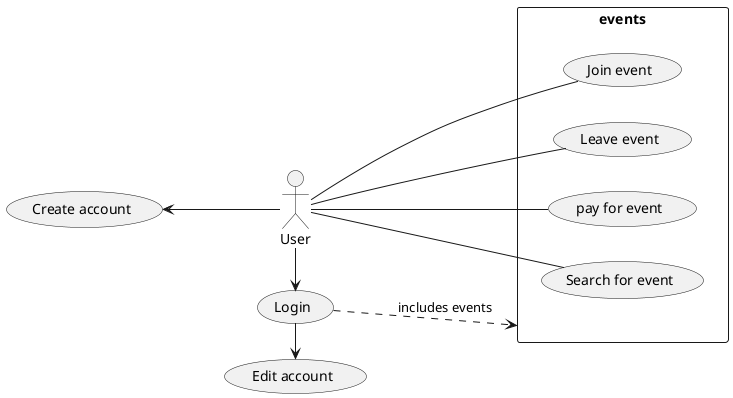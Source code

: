 @startuml

left to right direction
skinparam packageStyle rectangle
actor User
User -> (Login)
(Login) .> events : includes events
User -up-> (Create account)

(Login) -> (Edit account)

rectangle events {
  User -- (Join event)
  User -- (Leave event)
  User -- (pay for event)
  User -- (Search for event)
}
@enduml